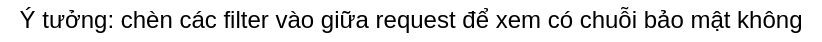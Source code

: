<mxfile version="12.3.3" type="device" pages="1"><diagram id="Le7ZRNUg9UwDrvDWMR-C" name="Page-1"><mxGraphModel dx="1380" dy="447" grid="1" gridSize="10" guides="1" tooltips="1" connect="1" arrows="1" fold="1" page="1" pageScale="1" pageWidth="850" pageHeight="1100" math="0" shadow="0"><root><mxCell id="0"/><mxCell id="1" parent="0"/><mxCell id="sR_7AvexgEH71qKfqQsv-1" value="Ý tưởng: chèn các filter vào giữa request để xem có chuỗi bảo mật không" style="text;html=1;align=center;verticalAlign=middle;resizable=0;points=[];;autosize=1;" vertex="1" parent="1"><mxGeometry x="-8" y="83" width="410" height="20" as="geometry"/></mxCell></root></mxGraphModel></diagram></mxfile>
